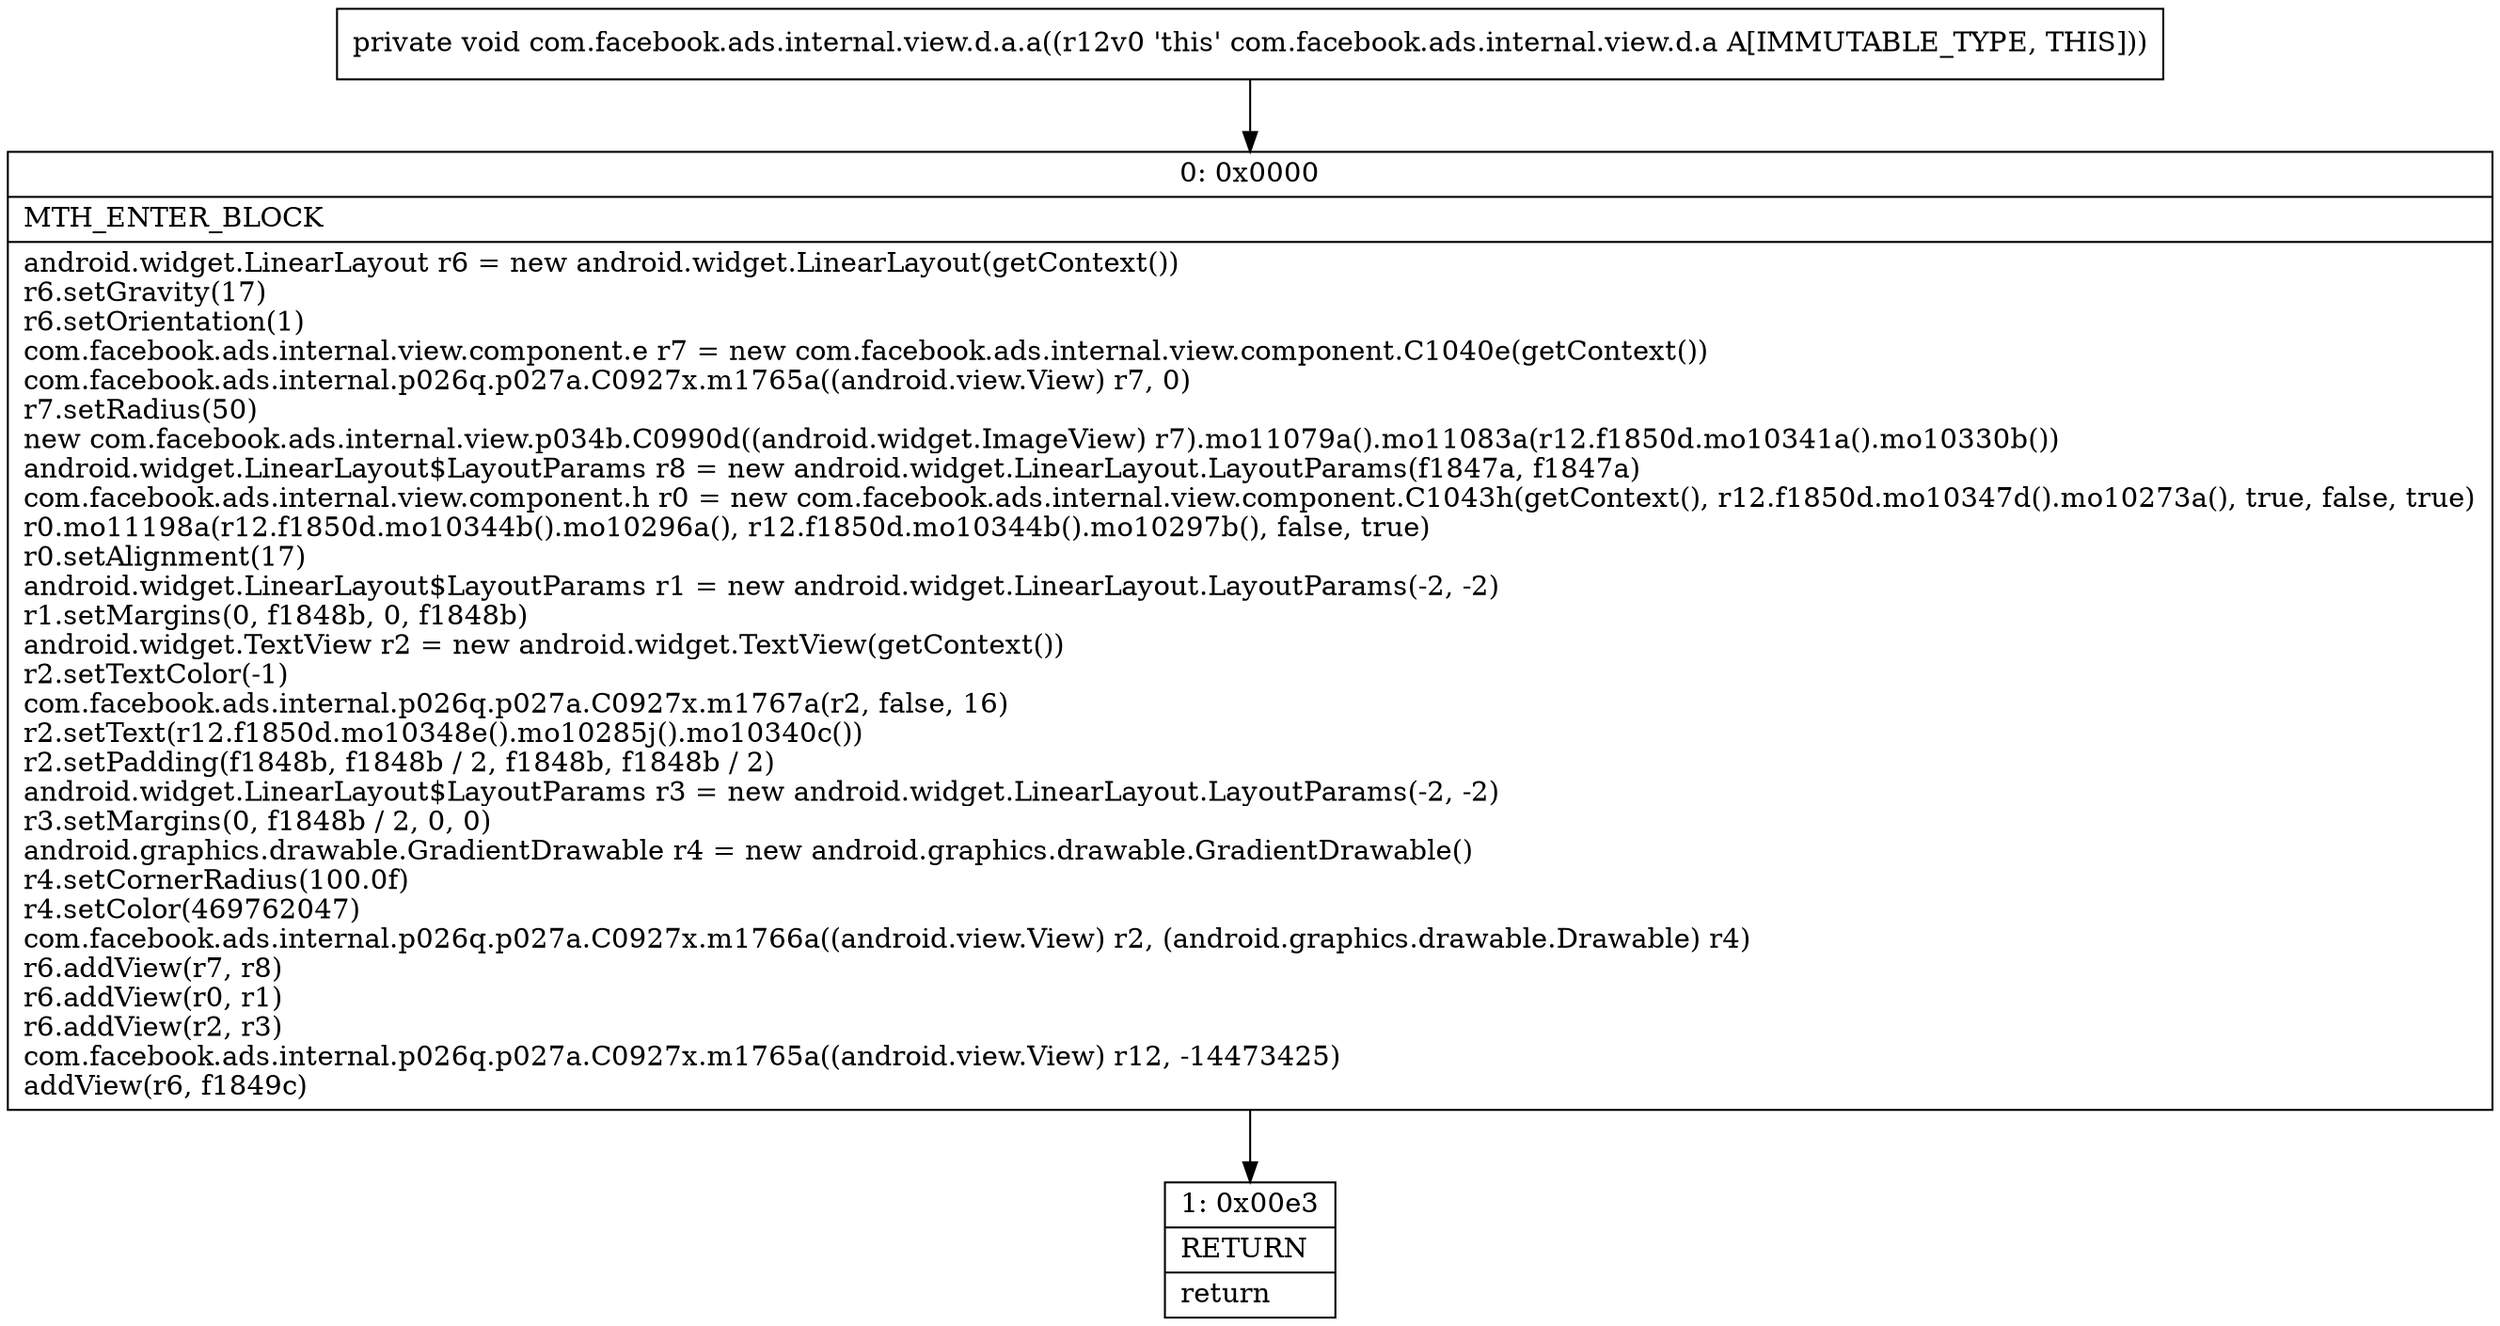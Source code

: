 digraph "CFG forcom.facebook.ads.internal.view.d.a.a()V" {
Node_0 [shape=record,label="{0\:\ 0x0000|MTH_ENTER_BLOCK\l|android.widget.LinearLayout r6 = new android.widget.LinearLayout(getContext())\lr6.setGravity(17)\lr6.setOrientation(1)\lcom.facebook.ads.internal.view.component.e r7 = new com.facebook.ads.internal.view.component.C1040e(getContext())\lcom.facebook.ads.internal.p026q.p027a.C0927x.m1765a((android.view.View) r7, 0)\lr7.setRadius(50)\lnew com.facebook.ads.internal.view.p034b.C0990d((android.widget.ImageView) r7).mo11079a().mo11083a(r12.f1850d.mo10341a().mo10330b())\landroid.widget.LinearLayout$LayoutParams r8 = new android.widget.LinearLayout.LayoutParams(f1847a, f1847a)\lcom.facebook.ads.internal.view.component.h r0 = new com.facebook.ads.internal.view.component.C1043h(getContext(), r12.f1850d.mo10347d().mo10273a(), true, false, true)\lr0.mo11198a(r12.f1850d.mo10344b().mo10296a(), r12.f1850d.mo10344b().mo10297b(), false, true)\lr0.setAlignment(17)\landroid.widget.LinearLayout$LayoutParams r1 = new android.widget.LinearLayout.LayoutParams(\-2, \-2)\lr1.setMargins(0, f1848b, 0, f1848b)\landroid.widget.TextView r2 = new android.widget.TextView(getContext())\lr2.setTextColor(\-1)\lcom.facebook.ads.internal.p026q.p027a.C0927x.m1767a(r2, false, 16)\lr2.setText(r12.f1850d.mo10348e().mo10285j().mo10340c())\lr2.setPadding(f1848b, f1848b \/ 2, f1848b, f1848b \/ 2)\landroid.widget.LinearLayout$LayoutParams r3 = new android.widget.LinearLayout.LayoutParams(\-2, \-2)\lr3.setMargins(0, f1848b \/ 2, 0, 0)\landroid.graphics.drawable.GradientDrawable r4 = new android.graphics.drawable.GradientDrawable()\lr4.setCornerRadius(100.0f)\lr4.setColor(469762047)\lcom.facebook.ads.internal.p026q.p027a.C0927x.m1766a((android.view.View) r2, (android.graphics.drawable.Drawable) r4)\lr6.addView(r7, r8)\lr6.addView(r0, r1)\lr6.addView(r2, r3)\lcom.facebook.ads.internal.p026q.p027a.C0927x.m1765a((android.view.View) r12, \-14473425)\laddView(r6, f1849c)\l}"];
Node_1 [shape=record,label="{1\:\ 0x00e3|RETURN\l|return\l}"];
MethodNode[shape=record,label="{private void com.facebook.ads.internal.view.d.a.a((r12v0 'this' com.facebook.ads.internal.view.d.a A[IMMUTABLE_TYPE, THIS])) }"];
MethodNode -> Node_0;
Node_0 -> Node_1;
}

